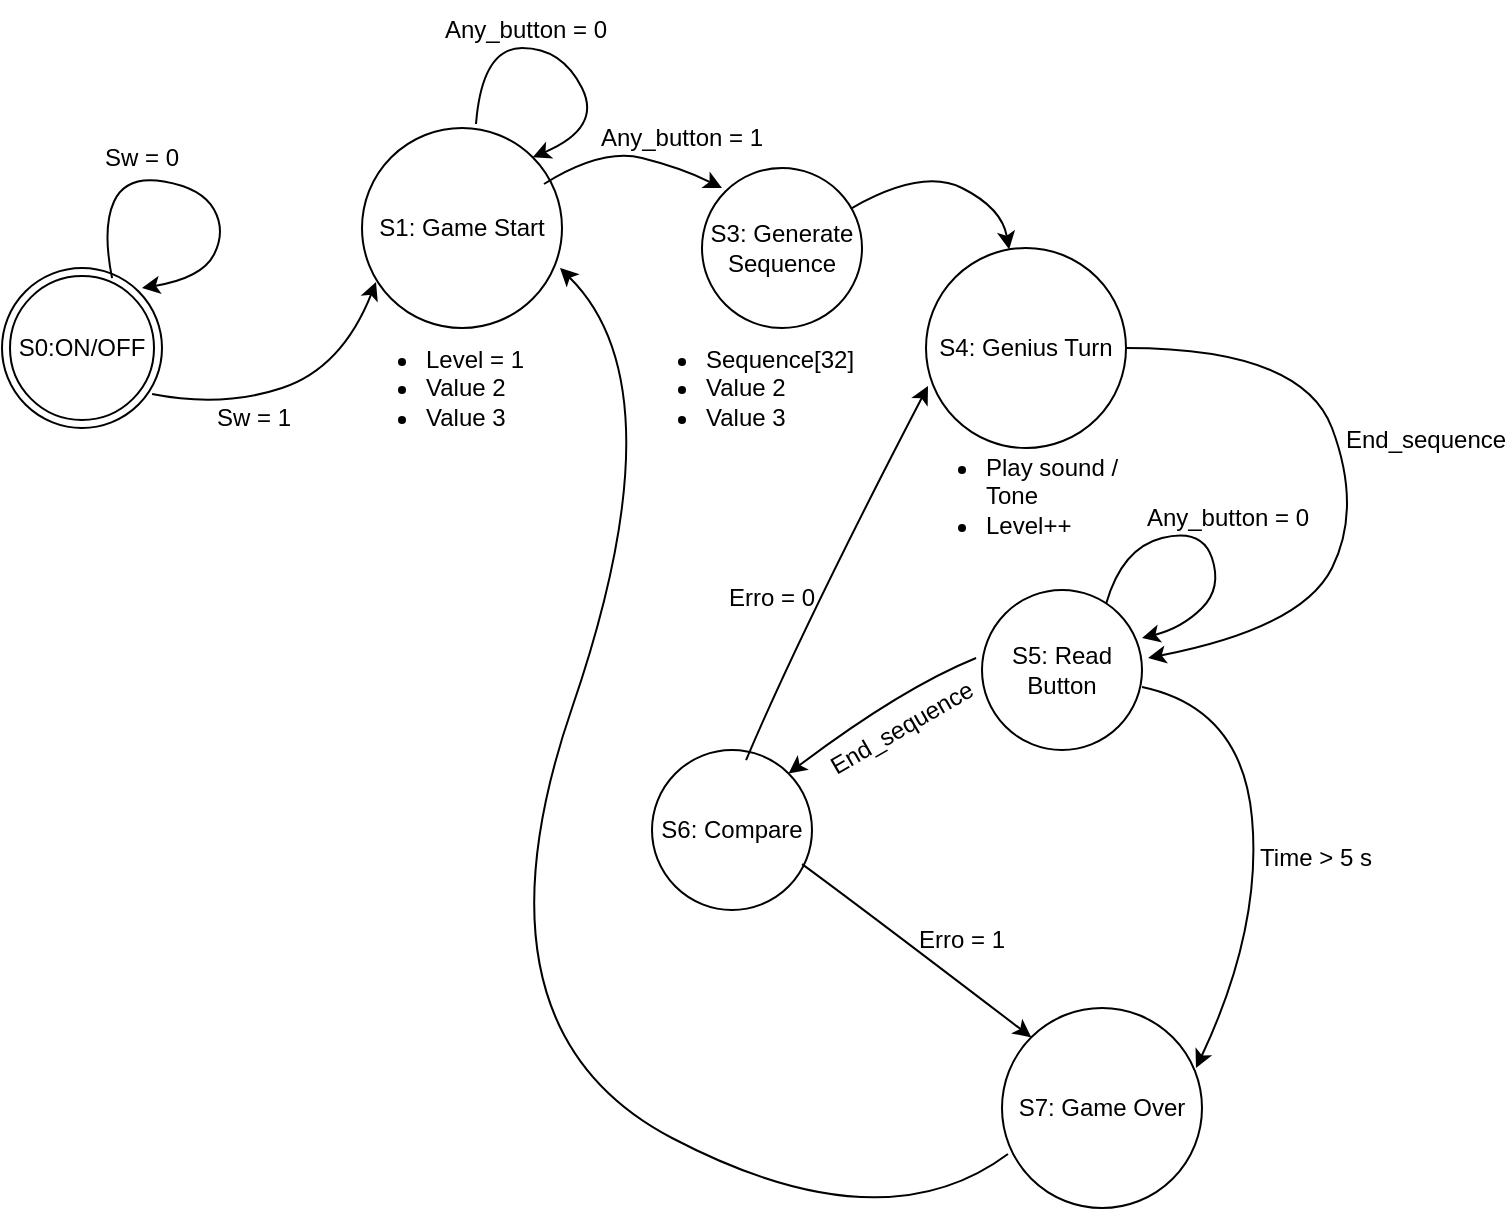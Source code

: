 <mxfile>
    <diagram id="51icAKI4ejK6WGe3qhcF" name="Page-1">
        <mxGraphModel dx="917" dy="485" grid="1" gridSize="10" guides="1" tooltips="1" connect="1" arrows="1" fold="1" page="1" pageScale="1" pageWidth="850" pageHeight="1100" math="0" shadow="0">
            <root>
                <mxCell id="0"/>
                <mxCell id="1" parent="0"/>
                <mxCell id="2" value="S0:ON/OFF" style="ellipse;shape=doubleEllipse;whiteSpace=wrap;html=1;aspect=fixed;" parent="1" vertex="1">
                    <mxGeometry x="40" y="260" width="80" height="80" as="geometry"/>
                </mxCell>
                <mxCell id="3" value="S1: Game Start" style="ellipse;whiteSpace=wrap;html=1;aspect=fixed;" parent="1" vertex="1">
                    <mxGeometry x="220" y="190" width="100" height="100" as="geometry"/>
                </mxCell>
                <mxCell id="4" value="S3: Generate Sequence" style="ellipse;whiteSpace=wrap;html=1;aspect=fixed;" parent="1" vertex="1">
                    <mxGeometry x="390" y="210" width="80" height="80" as="geometry"/>
                </mxCell>
                <mxCell id="5" value="S4: Genius Turn" style="ellipse;whiteSpace=wrap;html=1;aspect=fixed;" parent="1" vertex="1">
                    <mxGeometry x="502" y="250" width="100" height="100" as="geometry"/>
                </mxCell>
                <mxCell id="6" value="S5: Read Button" style="ellipse;whiteSpace=wrap;html=1;aspect=fixed;" parent="1" vertex="1">
                    <mxGeometry x="530" y="421" width="80" height="80" as="geometry"/>
                </mxCell>
                <mxCell id="7" value="S6: Compare" style="ellipse;whiteSpace=wrap;html=1;aspect=fixed;" parent="1" vertex="1">
                    <mxGeometry x="365" y="501" width="80" height="80" as="geometry"/>
                </mxCell>
                <mxCell id="8" value="S7: Game Over" style="ellipse;whiteSpace=wrap;html=1;aspect=fixed;" parent="1" vertex="1">
                    <mxGeometry x="540" y="630" width="100" height="100" as="geometry"/>
                </mxCell>
                <mxCell id="10" value="" style="curved=1;endArrow=classic;html=1;exitX=0.938;exitY=0.788;exitDx=0;exitDy=0;exitPerimeter=0;entryX=0.07;entryY=0.77;entryDx=0;entryDy=0;entryPerimeter=0;" parent="1" source="2" target="3" edge="1">
                    <mxGeometry width="50" height="50" relative="1" as="geometry">
                        <mxPoint x="110" y="265" as="sourcePoint"/>
                        <mxPoint x="240" y="290" as="targetPoint"/>
                        <Array as="points">
                            <mxPoint x="150" y="330"/>
                            <mxPoint x="210" y="310"/>
                        </Array>
                    </mxGeometry>
                </mxCell>
                <mxCell id="15" value="" style="curved=1;endArrow=classic;html=1;exitX=0.91;exitY=0.28;exitDx=0;exitDy=0;entryX=0.125;entryY=0.125;entryDx=0;entryDy=0;entryPerimeter=0;exitPerimeter=0;" parent="1" source="3" target="4" edge="1">
                    <mxGeometry width="50" height="50" relative="1" as="geometry">
                        <mxPoint x="310" y="202" as="sourcePoint"/>
                        <mxPoint x="435" y="160" as="targetPoint"/>
                        <Array as="points">
                            <mxPoint x="340" y="200"/>
                            <mxPoint x="380" y="210"/>
                        </Array>
                    </mxGeometry>
                </mxCell>
                <mxCell id="16" value="" style="curved=1;endArrow=classic;html=1;" parent="1" source="4" target="5" edge="1">
                    <mxGeometry width="50" height="50" relative="1" as="geometry">
                        <mxPoint x="480" y="222" as="sourcePoint"/>
                        <mxPoint x="605" y="180" as="targetPoint"/>
                        <Array as="points">
                            <mxPoint x="500" y="210"/>
                            <mxPoint x="540" y="230"/>
                        </Array>
                    </mxGeometry>
                </mxCell>
                <mxCell id="17" value="" style="curved=1;endArrow=classic;html=1;exitX=1;exitY=0.5;exitDx=0;exitDy=0;entryX=1.038;entryY=0.425;entryDx=0;entryDy=0;entryPerimeter=0;" parent="1" source="5" target="6" edge="1">
                    <mxGeometry width="50" height="50" relative="1" as="geometry">
                        <mxPoint x="480" y="382" as="sourcePoint"/>
                        <mxPoint x="605" y="340" as="targetPoint"/>
                        <Array as="points">
                            <mxPoint x="690" y="300"/>
                            <mxPoint x="720" y="380"/>
                            <mxPoint x="690" y="440"/>
                        </Array>
                    </mxGeometry>
                </mxCell>
                <mxCell id="19" value="" style="curved=1;endArrow=classic;html=1;exitX=1;exitY=0.5;exitDx=0;exitDy=0;entryX=0.97;entryY=0.3;entryDx=0;entryDy=0;entryPerimeter=0;" parent="1" target="8" edge="1">
                    <mxGeometry width="50" height="50" relative="1" as="geometry">
                        <mxPoint x="610" y="469.5" as="sourcePoint"/>
                        <mxPoint x="600" y="612.5" as="targetPoint"/>
                        <Array as="points">
                            <mxPoint x="660" y="480"/>
                            <mxPoint x="670" y="590"/>
                        </Array>
                    </mxGeometry>
                </mxCell>
                <mxCell id="20" value="" style="curved=1;endArrow=classic;html=1;exitX=-0.037;exitY=0.425;exitDx=0;exitDy=0;exitPerimeter=0;entryX=1;entryY=0;entryDx=0;entryDy=0;" parent="1" source="6" target="7" edge="1">
                    <mxGeometry width="50" height="50" relative="1" as="geometry">
                        <mxPoint x="415" y="340" as="sourcePoint"/>
                        <mxPoint x="412" y="504" as="targetPoint"/>
                        <Array as="points">
                            <mxPoint x="490" y="470"/>
                        </Array>
                    </mxGeometry>
                </mxCell>
                <mxCell id="21" value="" style="curved=1;endArrow=classic;html=1;exitX=0.938;exitY=0.713;exitDx=0;exitDy=0;entryX=0;entryY=0;entryDx=0;entryDy=0;exitPerimeter=0;" parent="1" source="7" target="8" edge="1">
                    <mxGeometry width="50" height="50" relative="1" as="geometry">
                        <mxPoint x="480" y="510" as="sourcePoint"/>
                        <mxPoint x="470" y="653" as="targetPoint"/>
                        <Array as="points">
                            <mxPoint x="470" y="580"/>
                        </Array>
                    </mxGeometry>
                </mxCell>
                <mxCell id="22" value="" style="curved=1;endArrow=classic;html=1;entryX=0.99;entryY=0.7;entryDx=0;entryDy=0;entryPerimeter=0;exitX=0.03;exitY=0.73;exitDx=0;exitDy=0;exitPerimeter=0;" parent="1" source="8" target="3" edge="1">
                    <mxGeometry width="50" height="50" relative="1" as="geometry">
                        <mxPoint x="310" y="605" as="sourcePoint"/>
                        <mxPoint x="180" y="593" as="targetPoint"/>
                        <Array as="points">
                            <mxPoint x="480" y="750"/>
                            <mxPoint x="270" y="640"/>
                            <mxPoint x="380" y="320"/>
                        </Array>
                    </mxGeometry>
                </mxCell>
                <mxCell id="23" value="" style="curved=1;endArrow=classic;html=1;entryX=0.01;entryY=0.69;entryDx=0;entryDy=0;entryPerimeter=0;exitX=0.588;exitY=0.063;exitDx=0;exitDy=0;exitPerimeter=0;" parent="1" source="7" target="5" edge="1">
                    <mxGeometry width="50" height="50" relative="1" as="geometry">
                        <mxPoint x="394" y="500" as="sourcePoint"/>
                        <mxPoint x="358" y="305" as="targetPoint"/>
                        <Array as="points">
                            <mxPoint x="440" y="440"/>
                        </Array>
                    </mxGeometry>
                </mxCell>
                <mxCell id="25" value="" style="curved=1;endArrow=classic;html=1;exitX=0.57;exitY=-0.02;exitDx=0;exitDy=0;entryX=1;entryY=0;entryDx=0;entryDy=0;exitPerimeter=0;" parent="1" source="3" target="3" edge="1">
                    <mxGeometry width="50" height="50" relative="1" as="geometry">
                        <mxPoint x="260" y="168" as="sourcePoint"/>
                        <mxPoint x="349" y="170" as="targetPoint"/>
                        <Array as="points">
                            <mxPoint x="280" y="150"/>
                            <mxPoint x="320" y="150"/>
                            <mxPoint x="340" y="190"/>
                        </Array>
                    </mxGeometry>
                </mxCell>
                <mxCell id="26" value="" style="curved=1;endArrow=classic;html=1;exitX=0.775;exitY=0.088;exitDx=0;exitDy=0;entryX=1;entryY=0.3;entryDx=0;entryDy=0;exitPerimeter=0;entryPerimeter=0;" parent="1" source="6" target="6" edge="1">
                    <mxGeometry width="50" height="50" relative="1" as="geometry">
                        <mxPoint x="577" y="408" as="sourcePoint"/>
                        <mxPoint x="605" y="425" as="targetPoint"/>
                        <Array as="points">
                            <mxPoint x="600" y="400"/>
                            <mxPoint x="640" y="390"/>
                            <mxPoint x="650" y="420"/>
                            <mxPoint x="630" y="440"/>
                        </Array>
                    </mxGeometry>
                </mxCell>
                <mxCell id="27" value="" style="curved=1;endArrow=classic;html=1;exitX=0.688;exitY=0.063;exitDx=0;exitDy=0;entryX=0.875;entryY=0.125;entryDx=0;entryDy=0;exitPerimeter=0;entryPerimeter=0;" parent="1" source="2" target="2" edge="1">
                    <mxGeometry width="50" height="50" relative="1" as="geometry">
                        <mxPoint x="100" y="256.5" as="sourcePoint"/>
                        <mxPoint x="120" y="266.5" as="targetPoint"/>
                        <Array as="points">
                            <mxPoint x="90" y="240"/>
                            <mxPoint x="102" y="213.5"/>
                            <mxPoint x="140" y="220"/>
                            <mxPoint x="152" y="241.5"/>
                            <mxPoint x="140" y="265"/>
                        </Array>
                    </mxGeometry>
                </mxCell>
                <mxCell id="29" value="&lt;ul&gt;&lt;li&gt;Level = 1&lt;/li&gt;&lt;li&gt;Value 2&lt;/li&gt;&lt;li&gt;Value 3&lt;/li&gt;&lt;/ul&gt;" style="text;strokeColor=none;fillColor=none;html=1;whiteSpace=wrap;verticalAlign=middle;overflow=hidden;" parent="1" vertex="1">
                    <mxGeometry x="210" y="280" width="100" height="80" as="geometry"/>
                </mxCell>
                <mxCell id="30" value="&lt;ul&gt;&lt;li&gt;Sequence[32]&lt;/li&gt;&lt;li&gt;Value 2&lt;/li&gt;&lt;li&gt;Value 3&lt;/li&gt;&lt;/ul&gt;" style="text;strokeColor=none;fillColor=none;html=1;whiteSpace=wrap;verticalAlign=middle;overflow=hidden;" parent="1" vertex="1">
                    <mxGeometry x="350" y="280" width="120" height="80" as="geometry"/>
                </mxCell>
                <mxCell id="31" value="&lt;ul&gt;&lt;li&gt;&lt;span style=&quot;background-color: transparent;&quot;&gt;Play sound / Tone&lt;/span&gt;&lt;/li&gt;&lt;li&gt;&lt;span style=&quot;background-color: transparent;&quot;&gt;Level++&lt;/span&gt;&lt;/li&gt;&lt;/ul&gt;" style="text;strokeColor=none;fillColor=none;html=1;whiteSpace=wrap;verticalAlign=middle;overflow=hidden;" parent="1" vertex="1">
                    <mxGeometry x="490" y="336" width="130" height="76" as="geometry"/>
                </mxCell>
                <mxCell id="37" value="Sw = 0" style="text;html=1;align=center;verticalAlign=middle;whiteSpace=wrap;rounded=0;" parent="1" vertex="1">
                    <mxGeometry x="80" y="190" width="60" height="30" as="geometry"/>
                </mxCell>
                <mxCell id="38" value="Any_button = 0" style="text;html=1;align=center;verticalAlign=middle;whiteSpace=wrap;rounded=0;" parent="1" vertex="1">
                    <mxGeometry x="259" y="126" width="86" height="30" as="geometry"/>
                </mxCell>
                <mxCell id="40" value="Sw = 1" style="text;html=1;align=center;verticalAlign=middle;whiteSpace=wrap;rounded=0;" parent="1" vertex="1">
                    <mxGeometry x="136" y="320" width="60" height="30" as="geometry"/>
                </mxCell>
                <mxCell id="42" value="Any_button = 1" style="text;html=1;align=center;verticalAlign=middle;whiteSpace=wrap;rounded=0;" parent="1" vertex="1">
                    <mxGeometry x="335" y="180" width="90" height="30" as="geometry"/>
                </mxCell>
                <mxCell id="45" value="End_sequence" style="text;html=1;align=center;verticalAlign=middle;whiteSpace=wrap;rounded=0;" parent="1" vertex="1">
                    <mxGeometry x="722" y="331" width="60" height="30" as="geometry"/>
                </mxCell>
                <mxCell id="47" value="End_sequence" style="text;html=1;align=center;verticalAlign=middle;whiteSpace=wrap;rounded=0;rotation=-30;" parent="1" vertex="1">
                    <mxGeometry x="460" y="475" width="60" height="30" as="geometry"/>
                </mxCell>
                <mxCell id="48" value="Erro = 1" style="text;html=1;align=center;verticalAlign=middle;whiteSpace=wrap;rounded=0;" parent="1" vertex="1">
                    <mxGeometry x="490" y="581" width="60" height="30" as="geometry"/>
                </mxCell>
                <mxCell id="49" value="Time &amp;gt; 5 s" style="text;html=1;align=center;verticalAlign=middle;whiteSpace=wrap;rounded=0;" parent="1" vertex="1">
                    <mxGeometry x="667" y="540" width="60" height="30" as="geometry"/>
                </mxCell>
                <mxCell id="51" value="Erro = 0" style="text;html=1;align=center;verticalAlign=middle;whiteSpace=wrap;rounded=0;" parent="1" vertex="1">
                    <mxGeometry x="395" y="410" width="60" height="30" as="geometry"/>
                </mxCell>
                <mxCell id="52" value="Any_button = 0" style="text;html=1;align=center;verticalAlign=middle;whiteSpace=wrap;rounded=0;" vertex="1" parent="1">
                    <mxGeometry x="610" y="370" width="86" height="30" as="geometry"/>
                </mxCell>
            </root>
        </mxGraphModel>
    </diagram>
</mxfile>